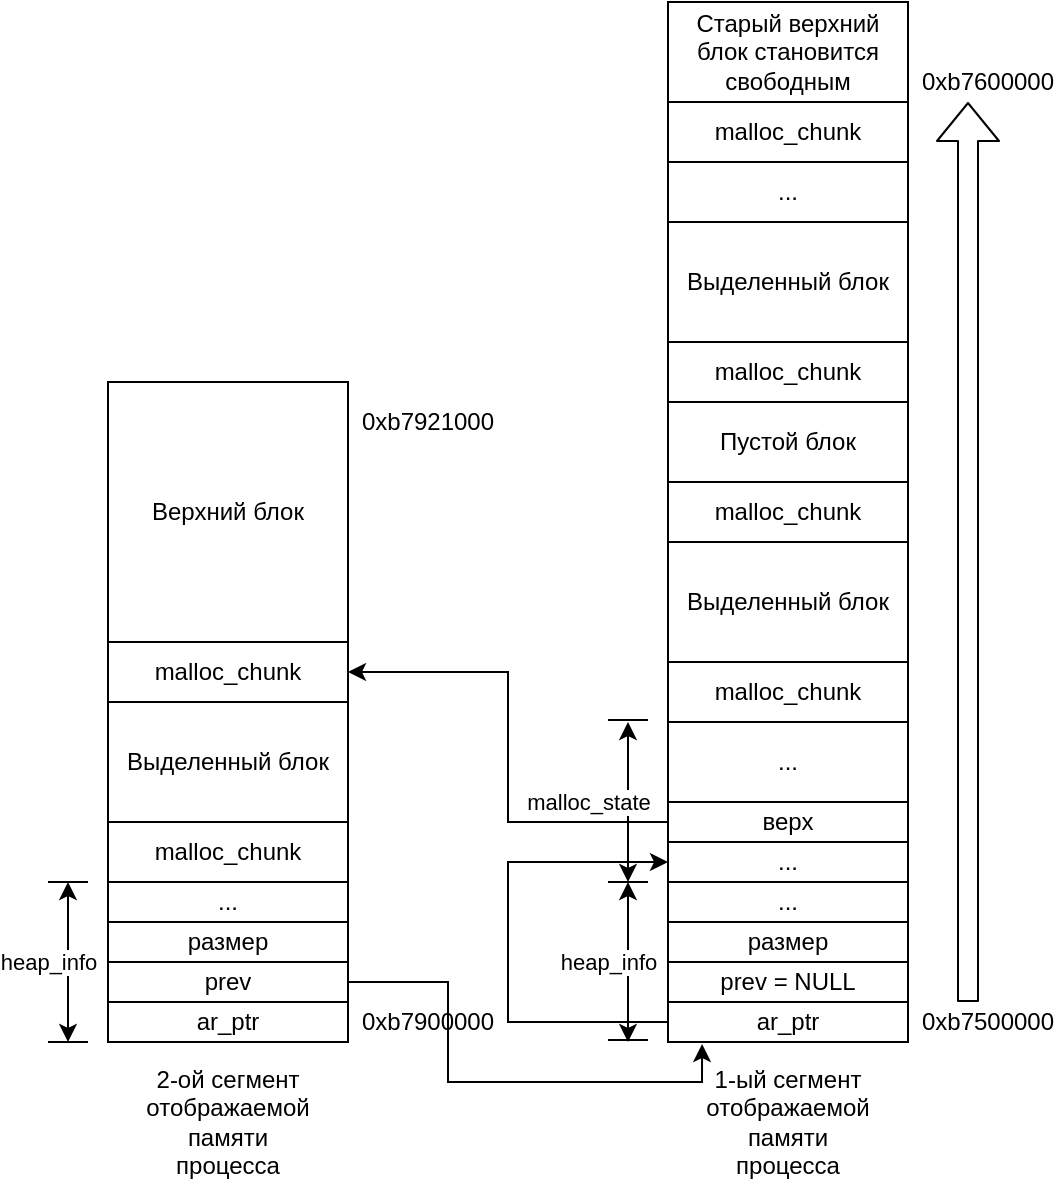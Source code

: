 <mxfile version="14.5.9" type="device"><diagram id="CowvWMSm-6ofN1VpaJez" name="Page-1"><mxGraphModel dx="1402" dy="788" grid="1" gridSize="10" guides="1" tooltips="1" connect="1" arrows="1" fold="1" page="1" pageScale="1" pageWidth="850" pageHeight="1100" math="0" shadow="0"><root><mxCell id="0"/><mxCell id="1" parent="0"/><mxCell id="uaIw7GKL3d03FN_3TT5A-21" value="Старый верхний блок становится свободным" style="rounded=0;whiteSpace=wrap;html=1;" vertex="1" parent="1"><mxGeometry x="620" y="10" width="120" height="50" as="geometry"/></mxCell><mxCell id="uaIw7GKL3d03FN_3TT5A-22" value="..." style="rounded=0;whiteSpace=wrap;html=1;" vertex="1" parent="1"><mxGeometry x="620" y="90" width="120" height="30" as="geometry"/></mxCell><mxCell id="uaIw7GKL3d03FN_3TT5A-23" value="Выделенный блок" style="rounded=0;whiteSpace=wrap;html=1;" vertex="1" parent="1"><mxGeometry x="620" y="120" width="120" height="60" as="geometry"/></mxCell><mxCell id="uaIw7GKL3d03FN_3TT5A-24" value="malloc_chunk" style="rounded=0;whiteSpace=wrap;html=1;" vertex="1" parent="1"><mxGeometry x="620" y="180" width="120" height="30" as="geometry"/></mxCell><mxCell id="uaIw7GKL3d03FN_3TT5A-25" value="Пустой блок" style="rounded=0;whiteSpace=wrap;html=1;" vertex="1" parent="1"><mxGeometry x="620" y="210" width="120" height="40" as="geometry"/></mxCell><mxCell id="uaIw7GKL3d03FN_3TT5A-26" value="malloc_chunk" style="rounded=0;whiteSpace=wrap;html=1;" vertex="1" parent="1"><mxGeometry x="620" y="250" width="120" height="30" as="geometry"/></mxCell><mxCell id="uaIw7GKL3d03FN_3TT5A-27" value="Выделенный блок" style="rounded=0;whiteSpace=wrap;html=1;" vertex="1" parent="1"><mxGeometry x="620" y="280" width="120" height="60" as="geometry"/></mxCell><mxCell id="uaIw7GKL3d03FN_3TT5A-28" value="malloc_chunk" style="rounded=0;whiteSpace=wrap;html=1;" vertex="1" parent="1"><mxGeometry x="620" y="340" width="120" height="30" as="geometry"/></mxCell><mxCell id="uaIw7GKL3d03FN_3TT5A-29" value="..." style="rounded=0;whiteSpace=wrap;html=1;" vertex="1" parent="1"><mxGeometry x="620" y="370" width="120" height="40" as="geometry"/></mxCell><mxCell id="uaIw7GKL3d03FN_3TT5A-66" style="edgeStyle=orthogonalEdgeStyle;rounded=0;orthogonalLoop=1;jettySize=auto;html=1;entryX=1;entryY=0.5;entryDx=0;entryDy=0;" edge="1" parent="1" source="uaIw7GKL3d03FN_3TT5A-30" target="uaIw7GKL3d03FN_3TT5A-56"><mxGeometry relative="1" as="geometry"/></mxCell><mxCell id="uaIw7GKL3d03FN_3TT5A-30" value="верх" style="rounded=0;whiteSpace=wrap;html=1;" vertex="1" parent="1"><mxGeometry x="620" y="410" width="120" height="20" as="geometry"/></mxCell><mxCell id="uaIw7GKL3d03FN_3TT5A-31" value="..." style="rounded=0;whiteSpace=wrap;html=1;" vertex="1" parent="1"><mxGeometry x="620" y="430" width="120" height="20" as="geometry"/></mxCell><mxCell id="uaIw7GKL3d03FN_3TT5A-32" value="..." style="rounded=0;whiteSpace=wrap;html=1;" vertex="1" parent="1"><mxGeometry x="620" y="450" width="120" height="20" as="geometry"/></mxCell><mxCell id="uaIw7GKL3d03FN_3TT5A-33" value="размер" style="rounded=0;whiteSpace=wrap;html=1;" vertex="1" parent="1"><mxGeometry x="620" y="470" width="120" height="20" as="geometry"/></mxCell><mxCell id="uaIw7GKL3d03FN_3TT5A-34" value="prev = NULL" style="rounded=0;whiteSpace=wrap;html=1;" vertex="1" parent="1"><mxGeometry x="620" y="490" width="120" height="20" as="geometry"/></mxCell><mxCell id="uaIw7GKL3d03FN_3TT5A-48" style="edgeStyle=orthogonalEdgeStyle;rounded=0;orthogonalLoop=1;jettySize=auto;html=1;entryX=0;entryY=0.5;entryDx=0;entryDy=0;" edge="1" parent="1" source="uaIw7GKL3d03FN_3TT5A-35" target="uaIw7GKL3d03FN_3TT5A-31"><mxGeometry relative="1" as="geometry"><Array as="points"><mxPoint x="540" y="520"/><mxPoint x="540" y="440"/></Array></mxGeometry></mxCell><mxCell id="uaIw7GKL3d03FN_3TT5A-35" value="ar_ptr" style="rounded=0;whiteSpace=wrap;html=1;" vertex="1" parent="1"><mxGeometry x="620" y="510" width="120" height="20" as="geometry"/></mxCell><mxCell id="uaIw7GKL3d03FN_3TT5A-36" value="" style="shape=flexArrow;endArrow=classic;html=1;" edge="1" parent="1"><mxGeometry width="50" height="50" relative="1" as="geometry"><mxPoint x="770" y="510" as="sourcePoint"/><mxPoint x="770" y="60" as="targetPoint"/></mxGeometry></mxCell><mxCell id="uaIw7GKL3d03FN_3TT5A-37" value="0xb7600000" style="text;html=1;strokeColor=none;fillColor=none;align=center;verticalAlign=middle;whiteSpace=wrap;rounded=0;" vertex="1" parent="1"><mxGeometry x="760" y="40" width="40" height="20" as="geometry"/></mxCell><mxCell id="uaIw7GKL3d03FN_3TT5A-38" value="0xb7500000" style="text;html=1;strokeColor=none;fillColor=none;align=center;verticalAlign=middle;whiteSpace=wrap;rounded=0;" vertex="1" parent="1"><mxGeometry x="760" y="510" width="40" height="20" as="geometry"/></mxCell><mxCell id="uaIw7GKL3d03FN_3TT5A-39" value="" style="endArrow=classic;startArrow=classic;html=1;" edge="1" parent="1"><mxGeometry width="50" height="50" relative="1" as="geometry"><mxPoint x="600" y="530" as="sourcePoint"/><mxPoint x="600" y="450" as="targetPoint"/></mxGeometry></mxCell><mxCell id="uaIw7GKL3d03FN_3TT5A-45" value="heap_info" style="edgeLabel;html=1;align=center;verticalAlign=middle;resizable=0;points=[];" vertex="1" connectable="0" parent="uaIw7GKL3d03FN_3TT5A-39"><mxGeometry x="-0.225" y="3" relative="1" as="geometry"><mxPoint x="-7" y="-9" as="offset"/></mxGeometry></mxCell><mxCell id="uaIw7GKL3d03FN_3TT5A-40" value="" style="endArrow=none;html=1;" edge="1" parent="1"><mxGeometry width="50" height="50" relative="1" as="geometry"><mxPoint x="590" y="450" as="sourcePoint"/><mxPoint x="610" y="450" as="targetPoint"/><Array as="points"><mxPoint x="600" y="450"/></Array></mxGeometry></mxCell><mxCell id="uaIw7GKL3d03FN_3TT5A-41" value="" style="endArrow=none;html=1;" edge="1" parent="1"><mxGeometry width="50" height="50" relative="1" as="geometry"><mxPoint x="590" y="529" as="sourcePoint"/><mxPoint x="610" y="529" as="targetPoint"/><Array as="points"><mxPoint x="600" y="529"/></Array></mxGeometry></mxCell><mxCell id="uaIw7GKL3d03FN_3TT5A-42" value="" style="endArrow=classic;startArrow=classic;html=1;labelBorderColor=none;" edge="1" parent="1"><mxGeometry width="50" height="50" relative="1" as="geometry"><mxPoint x="600" y="450" as="sourcePoint"/><mxPoint x="600" y="370" as="targetPoint"/></mxGeometry></mxCell><mxCell id="uaIw7GKL3d03FN_3TT5A-46" value="malloc_state" style="edgeLabel;html=1;align=center;verticalAlign=middle;resizable=0;points=[];" vertex="1" connectable="0" parent="uaIw7GKL3d03FN_3TT5A-42"><mxGeometry x="0.375" y="2" relative="1" as="geometry"><mxPoint x="-18" y="15" as="offset"/></mxGeometry></mxCell><mxCell id="uaIw7GKL3d03FN_3TT5A-43" value="" style="endArrow=none;html=1;" edge="1" parent="1"><mxGeometry width="50" height="50" relative="1" as="geometry"><mxPoint x="590" y="369" as="sourcePoint"/><mxPoint x="610" y="369" as="targetPoint"/><Array as="points"><mxPoint x="600" y="369"/></Array></mxGeometry></mxCell><mxCell id="uaIw7GKL3d03FN_3TT5A-49" value="1-ый сегмент отображаемой памяти процесса" style="text;html=1;strokeColor=none;fillColor=none;align=center;verticalAlign=middle;whiteSpace=wrap;rounded=0;" vertex="1" parent="1"><mxGeometry x="660" y="560" width="40" height="20" as="geometry"/></mxCell><mxCell id="uaIw7GKL3d03FN_3TT5A-50" value="..." style="rounded=0;whiteSpace=wrap;html=1;" vertex="1" parent="1"><mxGeometry x="340" y="450" width="120" height="20" as="geometry"/></mxCell><mxCell id="uaIw7GKL3d03FN_3TT5A-51" value="размер" style="rounded=0;whiteSpace=wrap;html=1;" vertex="1" parent="1"><mxGeometry x="340" y="470" width="120" height="20" as="geometry"/></mxCell><mxCell id="uaIw7GKL3d03FN_3TT5A-67" style="edgeStyle=orthogonalEdgeStyle;rounded=0;orthogonalLoop=1;jettySize=auto;html=1;entryX=0.142;entryY=1.05;entryDx=0;entryDy=0;entryPerimeter=0;" edge="1" parent="1" source="uaIw7GKL3d03FN_3TT5A-52" target="uaIw7GKL3d03FN_3TT5A-35"><mxGeometry relative="1" as="geometry"><Array as="points"><mxPoint x="510" y="500"/><mxPoint x="510" y="550"/><mxPoint x="637" y="550"/></Array></mxGeometry></mxCell><mxCell id="uaIw7GKL3d03FN_3TT5A-52" value="prev" style="rounded=0;whiteSpace=wrap;html=1;" vertex="1" parent="1"><mxGeometry x="340" y="490" width="120" height="20" as="geometry"/></mxCell><mxCell id="uaIw7GKL3d03FN_3TT5A-53" value="ar_ptr" style="rounded=0;whiteSpace=wrap;html=1;" vertex="1" parent="1"><mxGeometry x="340" y="510" width="120" height="20" as="geometry"/></mxCell><mxCell id="uaIw7GKL3d03FN_3TT5A-54" value="malloc_chunk" style="rounded=0;whiteSpace=wrap;html=1;" vertex="1" parent="1"><mxGeometry x="340" y="420" width="120" height="30" as="geometry"/></mxCell><mxCell id="uaIw7GKL3d03FN_3TT5A-55" value="Выделенный блок" style="rounded=0;whiteSpace=wrap;html=1;" vertex="1" parent="1"><mxGeometry x="340" y="360" width="120" height="60" as="geometry"/></mxCell><mxCell id="uaIw7GKL3d03FN_3TT5A-56" value="malloc_chunk" style="rounded=0;whiteSpace=wrap;html=1;" vertex="1" parent="1"><mxGeometry x="340" y="330" width="120" height="30" as="geometry"/></mxCell><mxCell id="uaIw7GKL3d03FN_3TT5A-57" value="Верхний блок" style="rounded=0;whiteSpace=wrap;html=1;" vertex="1" parent="1"><mxGeometry x="340" y="200" width="120" height="130" as="geometry"/></mxCell><mxCell id="uaIw7GKL3d03FN_3TT5A-58" value="malloc_chunk" style="rounded=0;whiteSpace=wrap;html=1;" vertex="1" parent="1"><mxGeometry x="620" y="60" width="120" height="30" as="geometry"/></mxCell><mxCell id="uaIw7GKL3d03FN_3TT5A-59" value="0xb7900000" style="text;html=1;strokeColor=none;fillColor=none;align=center;verticalAlign=middle;whiteSpace=wrap;rounded=0;" vertex="1" parent="1"><mxGeometry x="480" y="510" width="40" height="20" as="geometry"/></mxCell><mxCell id="uaIw7GKL3d03FN_3TT5A-60" value="0xb7921000" style="text;html=1;strokeColor=none;fillColor=none;align=center;verticalAlign=middle;whiteSpace=wrap;rounded=0;" vertex="1" parent="1"><mxGeometry x="480" y="210" width="40" height="20" as="geometry"/></mxCell><mxCell id="uaIw7GKL3d03FN_3TT5A-61" value="" style="endArrow=classic;startArrow=classic;html=1;" edge="1" parent="1"><mxGeometry width="50" height="50" relative="1" as="geometry"><mxPoint x="320" y="530" as="sourcePoint"/><mxPoint x="320" y="450" as="targetPoint"/></mxGeometry></mxCell><mxCell id="uaIw7GKL3d03FN_3TT5A-62" value="heap_info" style="edgeLabel;html=1;align=center;verticalAlign=middle;resizable=0;points=[];" vertex="1" connectable="0" parent="uaIw7GKL3d03FN_3TT5A-61"><mxGeometry x="-0.225" y="3" relative="1" as="geometry"><mxPoint x="-7" y="-9" as="offset"/></mxGeometry></mxCell><mxCell id="uaIw7GKL3d03FN_3TT5A-63" value="" style="endArrow=none;html=1;" edge="1" parent="1"><mxGeometry width="50" height="50" relative="1" as="geometry"><mxPoint x="310" y="450" as="sourcePoint"/><mxPoint x="330" y="450" as="targetPoint"/><Array as="points"><mxPoint x="320" y="450"/></Array></mxGeometry></mxCell><mxCell id="uaIw7GKL3d03FN_3TT5A-64" value="" style="endArrow=none;html=1;" edge="1" parent="1"><mxGeometry width="50" height="50" relative="1" as="geometry"><mxPoint x="310" y="530" as="sourcePoint"/><mxPoint x="330" y="530" as="targetPoint"/><Array as="points"><mxPoint x="320" y="530"/></Array></mxGeometry></mxCell><mxCell id="uaIw7GKL3d03FN_3TT5A-65" value="2-ой сегмент отображаемой памяти процесса" style="text;html=1;strokeColor=none;fillColor=none;align=center;verticalAlign=middle;whiteSpace=wrap;rounded=0;" vertex="1" parent="1"><mxGeometry x="380" y="560" width="40" height="20" as="geometry"/></mxCell></root></mxGraphModel></diagram></mxfile>